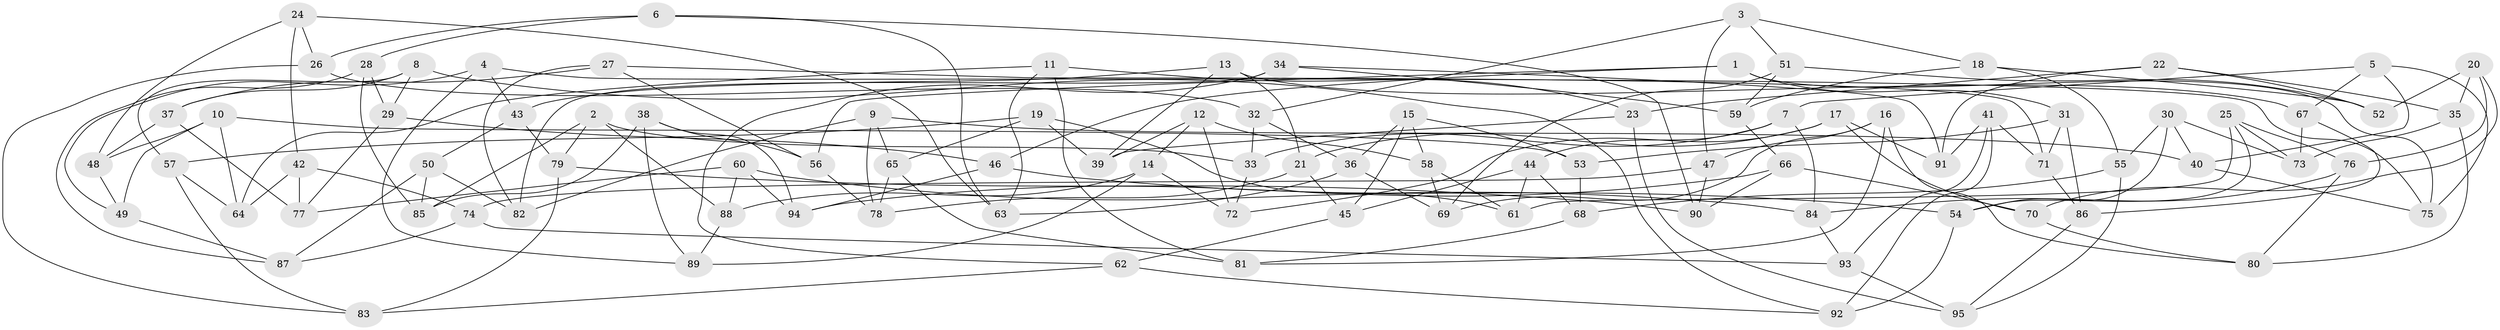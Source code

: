 // coarse degree distribution, {6: 0.4827586206896552, 4: 0.3793103448275862, 5: 0.13793103448275862}
// Generated by graph-tools (version 1.1) at 2025/52/02/27/25 19:52:32]
// undirected, 95 vertices, 190 edges
graph export_dot {
graph [start="1"]
  node [color=gray90,style=filled];
  1;
  2;
  3;
  4;
  5;
  6;
  7;
  8;
  9;
  10;
  11;
  12;
  13;
  14;
  15;
  16;
  17;
  18;
  19;
  20;
  21;
  22;
  23;
  24;
  25;
  26;
  27;
  28;
  29;
  30;
  31;
  32;
  33;
  34;
  35;
  36;
  37;
  38;
  39;
  40;
  41;
  42;
  43;
  44;
  45;
  46;
  47;
  48;
  49;
  50;
  51;
  52;
  53;
  54;
  55;
  56;
  57;
  58;
  59;
  60;
  61;
  62;
  63;
  64;
  65;
  66;
  67;
  68;
  69;
  70;
  71;
  72;
  73;
  74;
  75;
  76;
  77;
  78;
  79;
  80;
  81;
  82;
  83;
  84;
  85;
  86;
  87;
  88;
  89;
  90;
  91;
  92;
  93;
  94;
  95;
  1 -- 31;
  1 -- 46;
  1 -- 75;
  1 -- 56;
  2 -- 88;
  2 -- 33;
  2 -- 79;
  2 -- 85;
  3 -- 18;
  3 -- 47;
  3 -- 32;
  3 -- 51;
  4 -- 75;
  4 -- 43;
  4 -- 49;
  4 -- 89;
  5 -- 67;
  5 -- 7;
  5 -- 40;
  5 -- 75;
  6 -- 28;
  6 -- 63;
  6 -- 26;
  6 -- 90;
  7 -- 44;
  7 -- 33;
  7 -- 84;
  8 -- 57;
  8 -- 37;
  8 -- 92;
  8 -- 29;
  9 -- 40;
  9 -- 78;
  9 -- 82;
  9 -- 65;
  10 -- 48;
  10 -- 64;
  10 -- 53;
  10 -- 49;
  11 -- 23;
  11 -- 81;
  11 -- 63;
  11 -- 64;
  12 -- 39;
  12 -- 72;
  12 -- 58;
  12 -- 14;
  13 -- 21;
  13 -- 39;
  13 -- 43;
  13 -- 67;
  14 -- 88;
  14 -- 72;
  14 -- 89;
  15 -- 53;
  15 -- 36;
  15 -- 58;
  15 -- 45;
  16 -- 69;
  16 -- 81;
  16 -- 47;
  16 -- 80;
  17 -- 72;
  17 -- 91;
  17 -- 70;
  17 -- 21;
  18 -- 55;
  18 -- 52;
  18 -- 59;
  19 -- 61;
  19 -- 57;
  19 -- 39;
  19 -- 65;
  20 -- 35;
  20 -- 52;
  20 -- 70;
  20 -- 76;
  21 -- 45;
  21 -- 78;
  22 -- 23;
  22 -- 91;
  22 -- 35;
  22 -- 52;
  23 -- 95;
  23 -- 39;
  24 -- 63;
  24 -- 48;
  24 -- 42;
  24 -- 26;
  25 -- 54;
  25 -- 61;
  25 -- 76;
  25 -- 73;
  26 -- 83;
  26 -- 32;
  27 -- 82;
  27 -- 56;
  27 -- 37;
  27 -- 71;
  28 -- 87;
  28 -- 85;
  28 -- 29;
  29 -- 77;
  29 -- 46;
  30 -- 54;
  30 -- 73;
  30 -- 55;
  30 -- 40;
  31 -- 53;
  31 -- 71;
  31 -- 86;
  32 -- 36;
  32 -- 33;
  33 -- 72;
  34 -- 59;
  34 -- 82;
  34 -- 62;
  34 -- 91;
  35 -- 80;
  35 -- 73;
  36 -- 63;
  36 -- 69;
  37 -- 48;
  37 -- 77;
  38 -- 94;
  38 -- 85;
  38 -- 89;
  38 -- 56;
  40 -- 75;
  41 -- 93;
  41 -- 91;
  41 -- 92;
  41 -- 71;
  42 -- 74;
  42 -- 64;
  42 -- 77;
  43 -- 50;
  43 -- 79;
  44 -- 68;
  44 -- 45;
  44 -- 61;
  45 -- 62;
  46 -- 54;
  46 -- 94;
  47 -- 90;
  47 -- 74;
  48 -- 49;
  49 -- 87;
  50 -- 87;
  50 -- 85;
  50 -- 82;
  51 -- 52;
  51 -- 59;
  51 -- 69;
  53 -- 68;
  54 -- 92;
  55 -- 68;
  55 -- 95;
  56 -- 78;
  57 -- 64;
  57 -- 83;
  58 -- 69;
  58 -- 61;
  59 -- 66;
  60 -- 88;
  60 -- 94;
  60 -- 77;
  60 -- 84;
  62 -- 83;
  62 -- 92;
  65 -- 81;
  65 -- 78;
  66 -- 94;
  66 -- 90;
  66 -- 70;
  67 -- 73;
  67 -- 86;
  68 -- 81;
  70 -- 80;
  71 -- 86;
  74 -- 87;
  74 -- 93;
  76 -- 84;
  76 -- 80;
  79 -- 90;
  79 -- 83;
  84 -- 93;
  86 -- 95;
  88 -- 89;
  93 -- 95;
}
